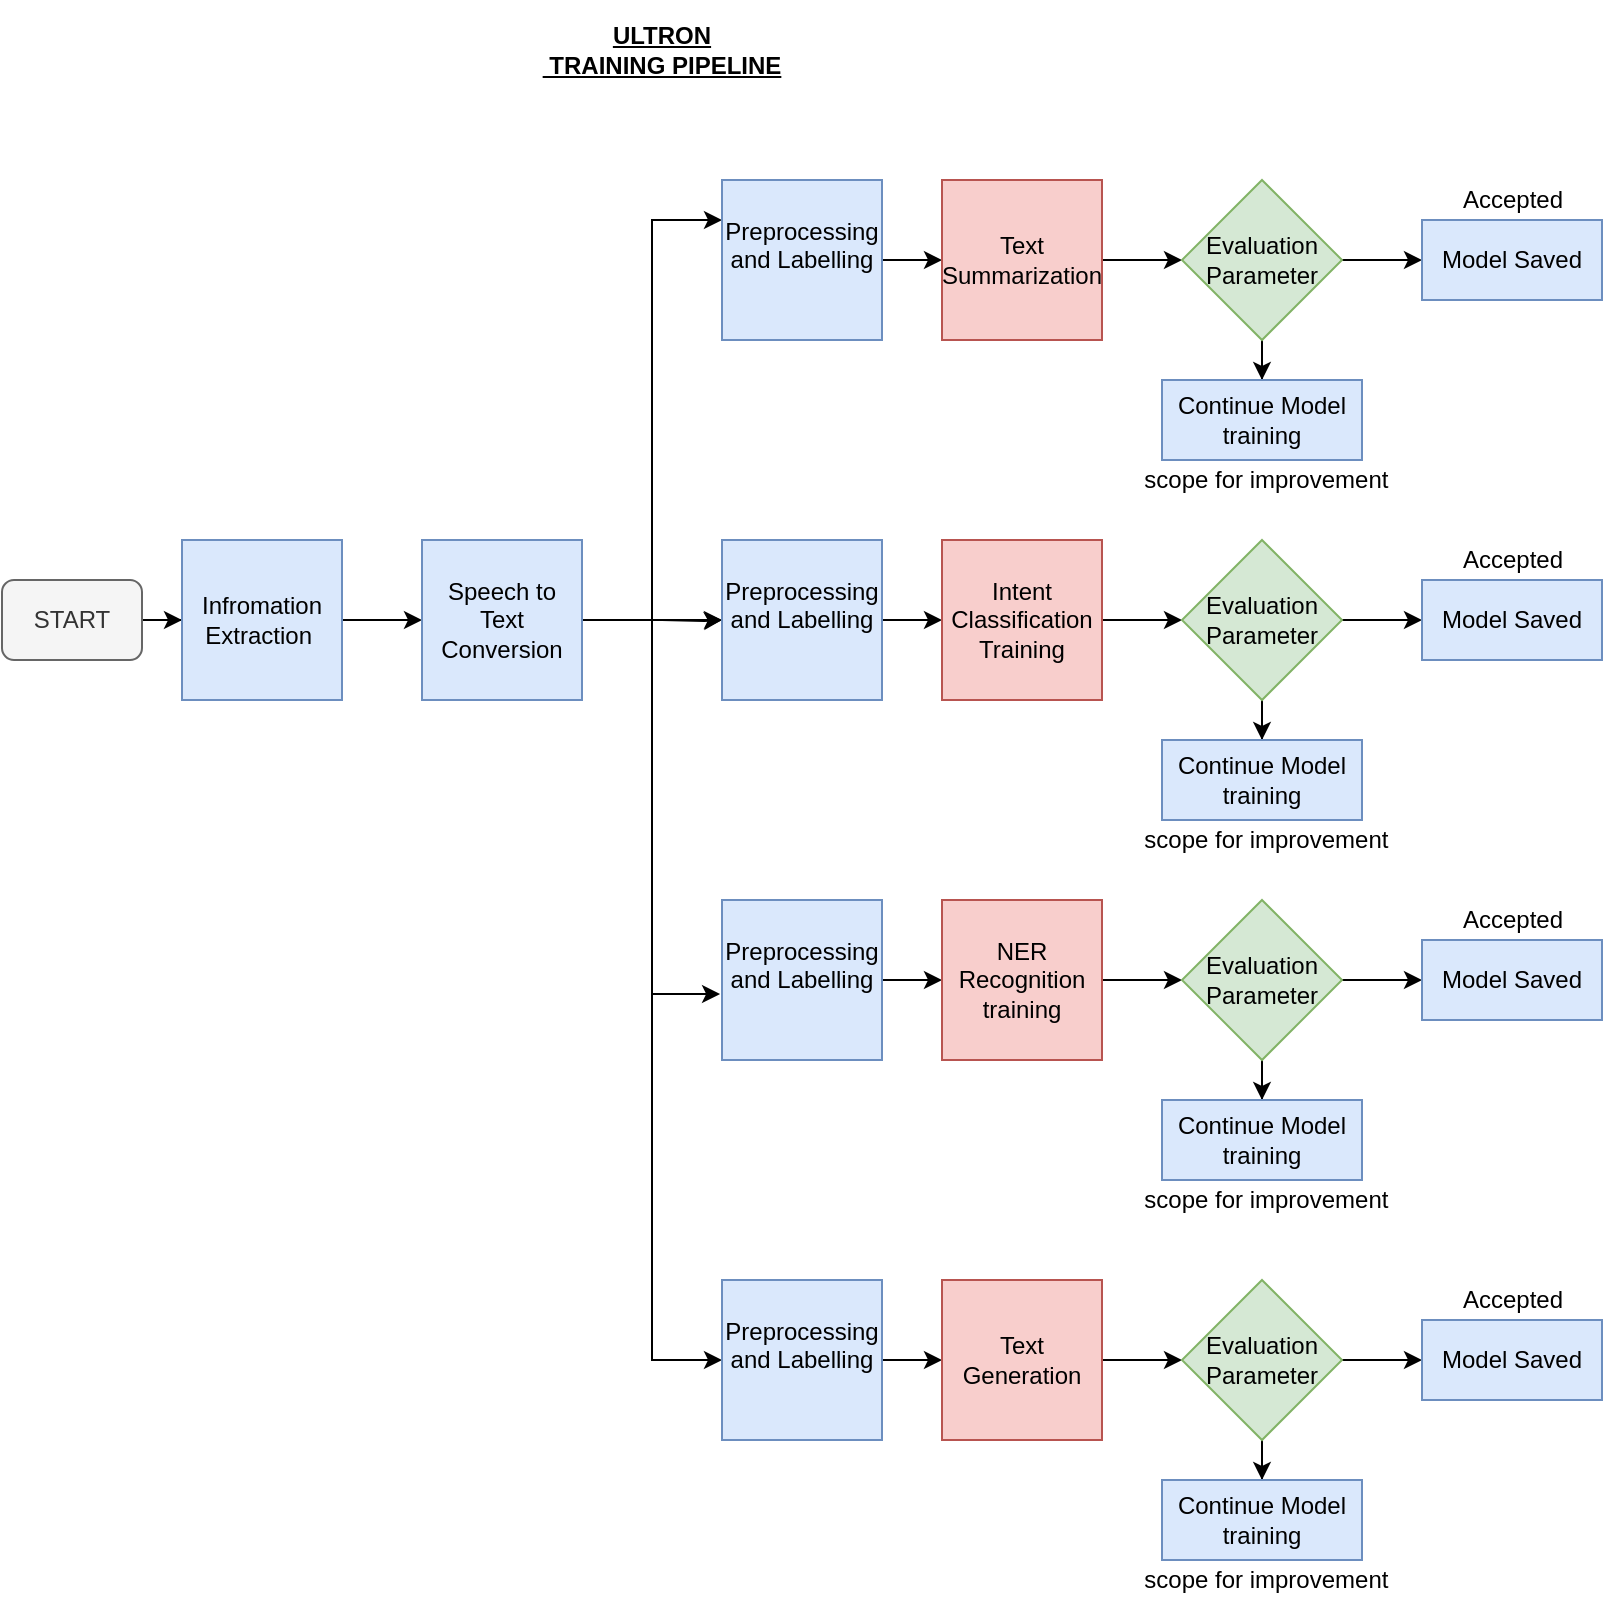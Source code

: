 <mxfile version="14.7.7" type="github"><diagram id="XmYXb6q1sJxBOcwfVzE4" name="Page-1"><mxGraphModel dx="1160" dy="610" grid="1" gridSize="10" guides="1" tooltips="1" connect="1" arrows="1" fold="1" page="1" pageScale="1" pageWidth="850" pageHeight="1100" math="0" shadow="0"><root><mxCell id="0"/><mxCell id="1" parent="0"/><mxCell id="FBqpnrmvN5RfIPoNUzqK-1" value="&lt;b&gt;&lt;u&gt;ULTRON&lt;br&gt;&amp;nbsp;TRAINING PIPELINE&lt;/u&gt;&lt;/b&gt;" style="text;html=1;strokeColor=none;fillColor=none;align=center;verticalAlign=middle;whiteSpace=wrap;rounded=0;" parent="1" vertex="1"><mxGeometry x="240" y="260" width="380" height="50" as="geometry"/></mxCell><mxCell id="FBqpnrmvN5RfIPoNUzqK-28" style="edgeStyle=orthogonalEdgeStyle;rounded=0;orthogonalLoop=1;jettySize=auto;html=1;" parent="1" source="FBqpnrmvN5RfIPoNUzqK-2" target="FBqpnrmvN5RfIPoNUzqK-4" edge="1"><mxGeometry relative="1" as="geometry"/></mxCell><mxCell id="FBqpnrmvN5RfIPoNUzqK-2" value="START" style="rounded=1;whiteSpace=wrap;html=1;fillColor=#f5f5f5;strokeColor=#666666;fontColor=#333333;" parent="1" vertex="1"><mxGeometry x="100" y="550" width="70" height="40" as="geometry"/></mxCell><mxCell id="FBqpnrmvN5RfIPoNUzqK-29" value="" style="edgeStyle=orthogonalEdgeStyle;rounded=0;orthogonalLoop=1;jettySize=auto;html=1;" parent="1" source="FBqpnrmvN5RfIPoNUzqK-4" target="FBqpnrmvN5RfIPoNUzqK-5" edge="1"><mxGeometry relative="1" as="geometry"/></mxCell><mxCell id="FBqpnrmvN5RfIPoNUzqK-4" value="Infromat&lt;span style=&quot;color: rgba(0 , 0 , 0 , 0) ; font-family: monospace ; font-size: 0px&quot;&gt;%3CmxGraphModel%3E%3Croot%3E%3CmxCell%20id%3D%220%22%2F%3E%3CmxCell%20id%3D%221%22%20parent%3D%220%22%2F%3E%3CmxCell%20id%3D%222%22%20value%3D%22START%22%20style%3D%22rounded%3D1%3BwhiteSpace%3Dwrap%3Bhtml%3D1%3B%22%20vertex%3D%221%22%20parent%3D%221%22%3E%3CmxGeometry%20x%3D%22140%22%20y%3D%22370%22%20width%3D%2270%22%20height%3D%2240%22%20as%3D%22geometry%22%2F%3E%3C%2FmxCell%3E%3C%2Froot%3E%3C%2FmxGraphModel%3E&lt;/span&gt;ion Extraction&amp;nbsp;" style="whiteSpace=wrap;html=1;aspect=fixed;fillColor=#dae8fc;strokeColor=#6c8ebf;" parent="1" vertex="1"><mxGeometry x="190" y="530" width="80" height="80" as="geometry"/></mxCell><mxCell id="vqCcfzHbz8GeRebDfrI1-63" value="" style="edgeStyle=orthogonalEdgeStyle;rounded=0;orthogonalLoop=1;jettySize=auto;html=1;" parent="1" source="FBqpnrmvN5RfIPoNUzqK-5" target="vqCcfzHbz8GeRebDfrI1-36" edge="1"><mxGeometry relative="1" as="geometry"/></mxCell><mxCell id="vqCcfzHbz8GeRebDfrI1-64" style="edgeStyle=orthogonalEdgeStyle;rounded=0;orthogonalLoop=1;jettySize=auto;html=1;entryX=0;entryY=0.25;entryDx=0;entryDy=0;" parent="1" source="FBqpnrmvN5RfIPoNUzqK-5" target="FBqpnrmvN5RfIPoNUzqK-6" edge="1"><mxGeometry relative="1" as="geometry"/></mxCell><mxCell id="vqCcfzHbz8GeRebDfrI1-65" style="edgeStyle=orthogonalEdgeStyle;rounded=0;orthogonalLoop=1;jettySize=auto;html=1;entryX=-0.012;entryY=0.588;entryDx=0;entryDy=0;entryPerimeter=0;" parent="1" source="FBqpnrmvN5RfIPoNUzqK-5" target="vqCcfzHbz8GeRebDfrI1-53" edge="1"><mxGeometry relative="1" as="geometry"/></mxCell><mxCell id="mFHdUtlmbuoAPGJ5ekMU-13" style="edgeStyle=orthogonalEdgeStyle;rounded=0;orthogonalLoop=1;jettySize=auto;html=1;entryX=0;entryY=0.5;entryDx=0;entryDy=0;" parent="1" source="FBqpnrmvN5RfIPoNUzqK-5" target="mFHdUtlmbuoAPGJ5ekMU-3" edge="1"><mxGeometry relative="1" as="geometry"/></mxCell><mxCell id="FBqpnrmvN5RfIPoNUzqK-5" value="Speech to Text Conversion&lt;span style=&quot;color: rgba(0 , 0 , 0 , 0) ; font-family: monospace ; font-size: 0px&quot;&gt;%3CmxGraphModel%3E%3Croot%3E%3CmxCell%20id%3D%220%22%2F%3E%3CmxCell%20id%3D%221%22%20parent%3D%220%22%2F%3E%3CmxCell%20id%3D%222%22%20value%3D%22START%22%20style%3D%22rounded%3D1%3BwhiteSpace%3Dwrap%3Bhtml%3D1%3B%22%20vertex%3D%221%22%20parent%3D%221%22%3E%3CmxGeometry%20x%3D%22140%22%20y%3D%22370%22%20width%3D%2270%22%20height%3D%2240%22%20as%3D%22geometry%22%2F%3E%3C%2FmxCell%3E%3C%2Froot%3E%3C%2FmxGraphModel%3E&lt;/span&gt;" style="whiteSpace=wrap;html=1;aspect=fixed;fillColor=#dae8fc;strokeColor=#6c8ebf;" parent="1" vertex="1"><mxGeometry x="310" y="530" width="80" height="80" as="geometry"/></mxCell><mxCell id="FBqpnrmvN5RfIPoNUzqK-31" value="" style="edgeStyle=orthogonalEdgeStyle;rounded=0;orthogonalLoop=1;jettySize=auto;html=1;" parent="1" source="FBqpnrmvN5RfIPoNUzqK-6" target="FBqpnrmvN5RfIPoNUzqK-7" edge="1"><mxGeometry relative="1" as="geometry"/></mxCell><mxCell id="FBqpnrmvN5RfIPoNUzqK-6" value="Preprocessing and Labelling&lt;span style=&quot;color: rgba(0 , 0 , 0 , 0) ; font-family: monospace ; font-size: 0px&quot;&gt;%3CmxGraphModel%3E%3Croot%3E%3CmxCell%20id%3D%220%22%2F%3E%3CmxCell%20id%3D%221%22%20parent%3D%220%22%2F%3E%3CmxCell%20id%3D%222%22%20value%3D%22Speech%20to%20Text%20Conversion%26lt%3Bspan%20style%3D%26quot%3Bcolor%3A%20rgba(0%20%2C%200%20%2C%200%20%2C%200)%20%3B%20font-family%3A%20monospace%20%3B%20font-size%3A%200px%26quot%3B%26gt%3B%253CmxGraphModel%253E%253Croot%253E%253CmxCell%2520id%253D%25220%2522%252F%253E%253CmxCell%2520id%253D%25221%2522%2520parent%253D%25220%2522%252F%253E%253CmxCell%2520id%253D%25222%2522%2520value%253D%2522START%2522%2520style%253D%2522rounded%253D1%253BwhiteSpace%253Dwrap%253Bhtml%253D1%253B%2522%2520vertex%253D%25221%2522%2520parent%253D%25221%2522%253E%253CmxGeometry%2520x%253D%2522140%2522%2520y%253D%2522370%2522%2520width%253D%252270%2522%2520height%253D%252240%2522%2520as%253D%2522geometry%2522%252F%253E%253C%252FmxCell%253E%253C%252Froot%253E%253C%252FmxGraphModel%253E%26lt%3B%2Fspan%26gt%3B%22%20style%3D%22whiteSpace%3Dwrap%3Bhtml%3D1%3Baspect%3Dfixed%3B%22%20vertex%3D%221%22%20parent%3D%221%22%3E%3CmxGeometry%20x%3D%22360%22%20y%3D%22350%22%20width%3D%2280%22%20height%3D%2280%22%20as%3D%22geometry%22%2F%3E%3C%2FmxCell%3E%3C%2Froot%3E%3C%2FmxGraphModel%3E&lt;br&gt;a&lt;br&gt;&lt;/span&gt;" style="whiteSpace=wrap;html=1;aspect=fixed;fillColor=#dae8fc;strokeColor=#6c8ebf;" parent="1" vertex="1"><mxGeometry x="460" y="350" width="80" height="80" as="geometry"/></mxCell><mxCell id="vqCcfzHbz8GeRebDfrI1-20" value="" style="edgeStyle=orthogonalEdgeStyle;rounded=0;orthogonalLoop=1;jettySize=auto;html=1;" parent="1" source="FBqpnrmvN5RfIPoNUzqK-7" edge="1"><mxGeometry relative="1" as="geometry"><mxPoint x="690" y="390" as="targetPoint"/></mxGeometry></mxCell><mxCell id="FBqpnrmvN5RfIPoNUzqK-7" value="Text Summarization" style="whiteSpace=wrap;html=1;aspect=fixed;fillColor=#f8cecc;strokeColor=#b85450;" parent="1" vertex="1"><mxGeometry x="570" y="350" width="80" height="80" as="geometry"/></mxCell><mxCell id="vqCcfzHbz8GeRebDfrI1-23" value="" style="edgeStyle=orthogonalEdgeStyle;rounded=0;orthogonalLoop=1;jettySize=auto;html=1;" parent="1" source="vqCcfzHbz8GeRebDfrI1-21" target="vqCcfzHbz8GeRebDfrI1-22" edge="1"><mxGeometry relative="1" as="geometry"/></mxCell><mxCell id="vqCcfzHbz8GeRebDfrI1-25" value="" style="edgeStyle=orthogonalEdgeStyle;rounded=0;orthogonalLoop=1;jettySize=auto;html=1;" parent="1" source="vqCcfzHbz8GeRebDfrI1-21" target="vqCcfzHbz8GeRebDfrI1-24" edge="1"><mxGeometry relative="1" as="geometry"/></mxCell><mxCell id="vqCcfzHbz8GeRebDfrI1-21" value="&lt;span&gt;Evaluation Parameter&lt;/span&gt;" style="rhombus;whiteSpace=wrap;html=1;fillColor=#d5e8d4;strokeColor=#82b366;" parent="1" vertex="1"><mxGeometry x="690" y="350" width="80" height="80" as="geometry"/></mxCell><mxCell id="vqCcfzHbz8GeRebDfrI1-22" value="Model Saved" style="whiteSpace=wrap;html=1;fillColor=#dae8fc;strokeColor=#6c8ebf;" parent="1" vertex="1"><mxGeometry x="810" y="370" width="90" height="40" as="geometry"/></mxCell><mxCell id="vqCcfzHbz8GeRebDfrI1-24" value="Continue Model training" style="whiteSpace=wrap;html=1;fillColor=#dae8fc;strokeColor=#6c8ebf;" parent="1" vertex="1"><mxGeometry x="680" y="450" width="100" height="40" as="geometry"/></mxCell><mxCell id="vqCcfzHbz8GeRebDfrI1-27" value="Accepted" style="text;html=1;align=center;verticalAlign=middle;resizable=0;points=[];autosize=1;strokeColor=none;" parent="1" vertex="1"><mxGeometry x="820" y="350" width="70" height="20" as="geometry"/></mxCell><mxCell id="vqCcfzHbz8GeRebDfrI1-28" value="&amp;nbsp; &amp;nbsp; scope for improvement" style="text;html=1;align=center;verticalAlign=middle;resizable=0;points=[];autosize=1;strokeColor=none;" parent="1" vertex="1"><mxGeometry x="650" y="490" width="150" height="20" as="geometry"/></mxCell><mxCell id="vqCcfzHbz8GeRebDfrI1-33" value="" style="edgeStyle=orthogonalEdgeStyle;rounded=0;orthogonalLoop=1;jettySize=auto;html=1;" parent="1" target="vqCcfzHbz8GeRebDfrI1-36" edge="1"><mxGeometry relative="1" as="geometry"><mxPoint x="430" y="570" as="sourcePoint"/></mxGeometry></mxCell><mxCell id="vqCcfzHbz8GeRebDfrI1-35" value="" style="edgeStyle=orthogonalEdgeStyle;rounded=0;orthogonalLoop=1;jettySize=auto;html=1;" parent="1" source="vqCcfzHbz8GeRebDfrI1-36" target="vqCcfzHbz8GeRebDfrI1-38" edge="1"><mxGeometry relative="1" as="geometry"/></mxCell><mxCell id="vqCcfzHbz8GeRebDfrI1-36" value="Preprocessing and Labelling&lt;span style=&quot;color: rgba(0 , 0 , 0 , 0) ; font-family: monospace ; font-size: 0px&quot;&gt;%3CmxGraphModel%3E%3Croot%3E%3CmxCell%20id%3D%220%22%2F%3E%3CmxCell%20id%3D%221%22%20parent%3D%220%22%2F%3E%3CmxCell%20id%3D%222%22%20value%3D%22Speech%20to%20Text%20Conversion%26lt%3Bspan%20style%3D%26quot%3Bcolor%3A%20rgba(0%20%2C%200%20%2C%200%20%2C%200)%20%3B%20font-family%3A%20monospace%20%3B%20font-size%3A%200px%26quot%3B%26gt%3B%253CmxGraphModel%253E%253Croot%253E%253CmxCell%2520id%253D%25220%2522%252F%253E%253CmxCell%2520id%253D%25221%2522%2520parent%253D%25220%2522%252F%253E%253CmxCell%2520id%253D%25222%2522%2520value%253D%2522START%2522%2520style%253D%2522rounded%253D1%253BwhiteSpace%253Dwrap%253Bhtml%253D1%253B%2522%2520vertex%253D%25221%2522%2520parent%253D%25221%2522%253E%253CmxGeometry%2520x%253D%2522140%2522%2520y%253D%2522370%2522%2520width%253D%252270%2522%2520height%253D%252240%2522%2520as%253D%2522geometry%2522%252F%253E%253C%252FmxCell%253E%253C%252Froot%253E%253C%252FmxGraphModel%253E%26lt%3B%2Fspan%26gt%3B%22%20style%3D%22whiteSpace%3Dwrap%3Bhtml%3D1%3Baspect%3Dfixed%3B%22%20vertex%3D%221%22%20parent%3D%221%22%3E%3CmxGeometry%20x%3D%22360%22%20y%3D%22350%22%20width%3D%2280%22%20height%3D%2280%22%20as%3D%22geometry%22%2F%3E%3C%2FmxCell%3E%3C%2Froot%3E%3C%2FmxGraphModel%3E&lt;br&gt;a&lt;/span&gt;" style="whiteSpace=wrap;html=1;aspect=fixed;fillColor=#dae8fc;strokeColor=#6c8ebf;" parent="1" vertex="1"><mxGeometry x="460" y="530" width="80" height="80" as="geometry"/></mxCell><mxCell id="vqCcfzHbz8GeRebDfrI1-37" value="" style="edgeStyle=orthogonalEdgeStyle;rounded=0;orthogonalLoop=1;jettySize=auto;html=1;" parent="1" source="vqCcfzHbz8GeRebDfrI1-38" edge="1"><mxGeometry relative="1" as="geometry"><mxPoint x="690" y="570" as="targetPoint"/></mxGeometry></mxCell><mxCell id="vqCcfzHbz8GeRebDfrI1-38" value="Intent Classification&lt;br&gt;Training" style="whiteSpace=wrap;html=1;aspect=fixed;fillColor=#f8cecc;strokeColor=#b85450;" parent="1" vertex="1"><mxGeometry x="570" y="530" width="80" height="80" as="geometry"/></mxCell><mxCell id="vqCcfzHbz8GeRebDfrI1-39" value="" style="edgeStyle=orthogonalEdgeStyle;rounded=0;orthogonalLoop=1;jettySize=auto;html=1;" parent="1" source="vqCcfzHbz8GeRebDfrI1-41" target="vqCcfzHbz8GeRebDfrI1-42" edge="1"><mxGeometry relative="1" as="geometry"/></mxCell><mxCell id="vqCcfzHbz8GeRebDfrI1-40" value="" style="edgeStyle=orthogonalEdgeStyle;rounded=0;orthogonalLoop=1;jettySize=auto;html=1;" parent="1" source="vqCcfzHbz8GeRebDfrI1-41" target="vqCcfzHbz8GeRebDfrI1-43" edge="1"><mxGeometry relative="1" as="geometry"/></mxCell><mxCell id="vqCcfzHbz8GeRebDfrI1-41" value="&lt;span&gt;Evaluation Parameter&lt;/span&gt;" style="rhombus;whiteSpace=wrap;html=1;fillColor=#d5e8d4;strokeColor=#82b366;" parent="1" vertex="1"><mxGeometry x="690" y="530" width="80" height="80" as="geometry"/></mxCell><mxCell id="vqCcfzHbz8GeRebDfrI1-42" value="Model Saved" style="whiteSpace=wrap;html=1;fillColor=#dae8fc;strokeColor=#6c8ebf;" parent="1" vertex="1"><mxGeometry x="810" y="550" width="90" height="40" as="geometry"/></mxCell><mxCell id="vqCcfzHbz8GeRebDfrI1-43" value="Continue Model training" style="whiteSpace=wrap;html=1;fillColor=#dae8fc;strokeColor=#6c8ebf;" parent="1" vertex="1"><mxGeometry x="680" y="630" width="100" height="40" as="geometry"/></mxCell><mxCell id="vqCcfzHbz8GeRebDfrI1-44" value="Accepted" style="text;html=1;align=center;verticalAlign=middle;resizable=0;points=[];autosize=1;strokeColor=none;" parent="1" vertex="1"><mxGeometry x="820" y="530" width="70" height="20" as="geometry"/></mxCell><mxCell id="vqCcfzHbz8GeRebDfrI1-45" value="&amp;nbsp; &amp;nbsp; scope for improvement" style="text;html=1;align=center;verticalAlign=middle;resizable=0;points=[];autosize=1;strokeColor=none;" parent="1" vertex="1"><mxGeometry x="650" y="670" width="150" height="20" as="geometry"/></mxCell><mxCell id="vqCcfzHbz8GeRebDfrI1-52" value="" style="edgeStyle=orthogonalEdgeStyle;rounded=0;orthogonalLoop=1;jettySize=auto;html=1;" parent="1" source="vqCcfzHbz8GeRebDfrI1-53" target="vqCcfzHbz8GeRebDfrI1-55" edge="1"><mxGeometry relative="1" as="geometry"/></mxCell><mxCell id="vqCcfzHbz8GeRebDfrI1-53" value="Preprocessing and Labelling&lt;span style=&quot;color: rgba(0 , 0 , 0 , 0) ; font-family: monospace ; font-size: 0px&quot;&gt;%3CmxGraphModel%3E%3Croot%3E%3CmxCell%20id%3D%220%22%2F%3E%3CmxCell%20id%3D%221%22%20parent%3D%220%22%2F%3E%3CmxCell%20id%3D%222%22%20value%3D%22Speech%20to%20Text%20Conversion%26lt%3Bspan%20style%3D%26quot%3Bcolor%3A%20rgba(0%20%2C%200%20%2C%200%20%2C%200)%20%3B%20font-family%3A%20monospace%20%3B%20font-size%3A%200px%26quot%3B%26gt%3B%253CmxGraphModel%253E%253Croot%253E%253CmxCell%2520id%253D%25220%2522%252F%253E%253CmxCell%2520id%253D%25221%2522%2520parent%253D%25220%2522%252F%253E%253CmxCell%2520id%253D%25222%2522%2520value%253D%2522START%2522%2520style%253D%2522rounded%253D1%253BwhiteSpace%253Dwrap%253Bhtml%253D1%253B%2522%2520vertex%253D%25221%2522%2520parent%253D%25221%2522%253E%253CmxGeometry%2520x%253D%2522140%2522%2520y%253D%2522370%2522%2520width%253D%252270%2522%2520height%253D%252240%2522%2520as%253D%2522geometry%2522%252F%253E%253C%252FmxCell%253E%253C%252Froot%253E%253C%252FmxGraphModel%253E%26lt%3B%2Fspan%26gt%3B%22%20style%3D%22whiteSpace%3Dwrap%3Bhtml%3D1%3Baspect%3Dfixed%3B%22%20vertex%3D%221%22%20parent%3D%221%22%3E%3CmxGeometry%20x%3D%22360%22%20y%3D%22350%22%20width%3D%2280%22%20height%3D%2280%22%20as%3D%22geometry%22%2F%3E%3C%2FmxCell%3E%3C%2Froot%3E%3C%2FmxGraphModel%3E&lt;br&gt;a&lt;/span&gt;" style="whiteSpace=wrap;html=1;aspect=fixed;fillColor=#dae8fc;strokeColor=#6c8ebf;" parent="1" vertex="1"><mxGeometry x="460" y="710" width="80" height="80" as="geometry"/></mxCell><mxCell id="vqCcfzHbz8GeRebDfrI1-54" value="" style="edgeStyle=orthogonalEdgeStyle;rounded=0;orthogonalLoop=1;jettySize=auto;html=1;" parent="1" source="vqCcfzHbz8GeRebDfrI1-55" edge="1"><mxGeometry relative="1" as="geometry"><mxPoint x="690" y="750" as="targetPoint"/></mxGeometry></mxCell><mxCell id="vqCcfzHbz8GeRebDfrI1-55" value="NER Recognition&lt;br&gt;training" style="whiteSpace=wrap;html=1;aspect=fixed;fillColor=#f8cecc;strokeColor=#b85450;" parent="1" vertex="1"><mxGeometry x="570" y="710" width="80" height="80" as="geometry"/></mxCell><mxCell id="vqCcfzHbz8GeRebDfrI1-56" value="" style="edgeStyle=orthogonalEdgeStyle;rounded=0;orthogonalLoop=1;jettySize=auto;html=1;" parent="1" source="vqCcfzHbz8GeRebDfrI1-58" target="vqCcfzHbz8GeRebDfrI1-59" edge="1"><mxGeometry relative="1" as="geometry"/></mxCell><mxCell id="vqCcfzHbz8GeRebDfrI1-57" value="" style="edgeStyle=orthogonalEdgeStyle;rounded=0;orthogonalLoop=1;jettySize=auto;html=1;" parent="1" source="vqCcfzHbz8GeRebDfrI1-58" target="vqCcfzHbz8GeRebDfrI1-60" edge="1"><mxGeometry relative="1" as="geometry"/></mxCell><mxCell id="vqCcfzHbz8GeRebDfrI1-58" value="&lt;span&gt;Evaluation Parameter&lt;/span&gt;" style="rhombus;whiteSpace=wrap;html=1;fillColor=#d5e8d4;strokeColor=#82b366;" parent="1" vertex="1"><mxGeometry x="690" y="710" width="80" height="80" as="geometry"/></mxCell><mxCell id="vqCcfzHbz8GeRebDfrI1-59" value="Model Saved" style="whiteSpace=wrap;html=1;fillColor=#dae8fc;strokeColor=#6c8ebf;" parent="1" vertex="1"><mxGeometry x="810" y="730" width="90" height="40" as="geometry"/></mxCell><mxCell id="vqCcfzHbz8GeRebDfrI1-60" value="Continue Model training" style="whiteSpace=wrap;html=1;fillColor=#dae8fc;strokeColor=#6c8ebf;" parent="1" vertex="1"><mxGeometry x="680" y="810" width="100" height="40" as="geometry"/></mxCell><mxCell id="vqCcfzHbz8GeRebDfrI1-61" value="Accepted" style="text;html=1;align=center;verticalAlign=middle;resizable=0;points=[];autosize=1;strokeColor=none;" parent="1" vertex="1"><mxGeometry x="820" y="710" width="70" height="20" as="geometry"/></mxCell><mxCell id="vqCcfzHbz8GeRebDfrI1-62" value="&amp;nbsp; &amp;nbsp; scope for improvement" style="text;html=1;align=center;verticalAlign=middle;resizable=0;points=[];autosize=1;strokeColor=none;" parent="1" vertex="1"><mxGeometry x="650" y="850" width="150" height="20" as="geometry"/></mxCell><mxCell id="mFHdUtlmbuoAPGJ5ekMU-2" value="" style="edgeStyle=orthogonalEdgeStyle;rounded=0;orthogonalLoop=1;jettySize=auto;html=1;" parent="1" source="mFHdUtlmbuoAPGJ5ekMU-3" target="mFHdUtlmbuoAPGJ5ekMU-5" edge="1"><mxGeometry relative="1" as="geometry"/></mxCell><mxCell id="mFHdUtlmbuoAPGJ5ekMU-3" value="Preprocessing and Labelling&lt;span style=&quot;color: rgba(0 , 0 , 0 , 0) ; font-family: monospace ; font-size: 0px&quot;&gt;%3CmxGraphModel%3E%3Croot%3E%3CmxCell%20id%3D%220%22%2F%3E%3CmxCell%20id%3D%221%22%20parent%3D%220%22%2F%3E%3CmxCell%20id%3D%222%22%20value%3D%22Speech%20to%20Text%20Conversion%26lt%3Bspan%20style%3D%26quot%3Bcolor%3A%20rgba(0%20%2C%200%20%2C%200%20%2C%200)%20%3B%20font-family%3A%20monospace%20%3B%20font-size%3A%200px%26quot%3B%26gt%3B%253CmxGraphModel%253E%253Croot%253E%253CmxCell%2520id%253D%25220%2522%252F%253E%253CmxCell%2520id%253D%25221%2522%2520parent%253D%25220%2522%252F%253E%253CmxCell%2520id%253D%25222%2522%2520value%253D%2522START%2522%2520style%253D%2522rounded%253D1%253BwhiteSpace%253Dwrap%253Bhtml%253D1%253B%2522%2520vertex%253D%25221%2522%2520parent%253D%25221%2522%253E%253CmxGeometry%2520x%253D%2522140%2522%2520y%253D%2522370%2522%2520width%253D%252270%2522%2520height%253D%252240%2522%2520as%253D%2522geometry%2522%252F%253E%253C%252FmxCell%253E%253C%252Froot%253E%253C%252FmxGraphModel%253E%26lt%3B%2Fspan%26gt%3B%22%20style%3D%22whiteSpace%3Dwrap%3Bhtml%3D1%3Baspect%3Dfixed%3B%22%20vertex%3D%221%22%20parent%3D%221%22%3E%3CmxGeometry%20x%3D%22360%22%20y%3D%22350%22%20width%3D%2280%22%20height%3D%2280%22%20as%3D%22geometry%22%2F%3E%3C%2FmxCell%3E%3C%2Froot%3E%3C%2FmxGraphModel%3E&lt;br&gt;a&lt;/span&gt;" style="whiteSpace=wrap;html=1;aspect=fixed;fillColor=#dae8fc;strokeColor=#6c8ebf;" parent="1" vertex="1"><mxGeometry x="460" y="900" width="80" height="80" as="geometry"/></mxCell><mxCell id="mFHdUtlmbuoAPGJ5ekMU-4" value="" style="edgeStyle=orthogonalEdgeStyle;rounded=0;orthogonalLoop=1;jettySize=auto;html=1;" parent="1" source="mFHdUtlmbuoAPGJ5ekMU-5" edge="1"><mxGeometry relative="1" as="geometry"><mxPoint x="690" y="940" as="targetPoint"/></mxGeometry></mxCell><mxCell id="mFHdUtlmbuoAPGJ5ekMU-5" value="Text Generation&lt;br&gt;" style="whiteSpace=wrap;html=1;aspect=fixed;fillColor=#f8cecc;strokeColor=#b85450;" parent="1" vertex="1"><mxGeometry x="570" y="900" width="80" height="80" as="geometry"/></mxCell><mxCell id="mFHdUtlmbuoAPGJ5ekMU-6" value="" style="edgeStyle=orthogonalEdgeStyle;rounded=0;orthogonalLoop=1;jettySize=auto;html=1;" parent="1" source="mFHdUtlmbuoAPGJ5ekMU-8" target="mFHdUtlmbuoAPGJ5ekMU-9" edge="1"><mxGeometry relative="1" as="geometry"/></mxCell><mxCell id="mFHdUtlmbuoAPGJ5ekMU-7" value="" style="edgeStyle=orthogonalEdgeStyle;rounded=0;orthogonalLoop=1;jettySize=auto;html=1;" parent="1" source="mFHdUtlmbuoAPGJ5ekMU-8" target="mFHdUtlmbuoAPGJ5ekMU-10" edge="1"><mxGeometry relative="1" as="geometry"/></mxCell><mxCell id="mFHdUtlmbuoAPGJ5ekMU-8" value="&lt;span&gt;Evaluation Parameter&lt;/span&gt;" style="rhombus;whiteSpace=wrap;html=1;fillColor=#d5e8d4;strokeColor=#82b366;" parent="1" vertex="1"><mxGeometry x="690" y="900" width="80" height="80" as="geometry"/></mxCell><mxCell id="mFHdUtlmbuoAPGJ5ekMU-9" value="Model Saved" style="whiteSpace=wrap;html=1;fillColor=#dae8fc;strokeColor=#6c8ebf;" parent="1" vertex="1"><mxGeometry x="810" y="920" width="90" height="40" as="geometry"/></mxCell><mxCell id="mFHdUtlmbuoAPGJ5ekMU-10" value="Continue Model training" style="whiteSpace=wrap;html=1;fillColor=#dae8fc;strokeColor=#6c8ebf;" parent="1" vertex="1"><mxGeometry x="680" y="1000" width="100" height="40" as="geometry"/></mxCell><mxCell id="mFHdUtlmbuoAPGJ5ekMU-11" value="Accepted" style="text;html=1;align=center;verticalAlign=middle;resizable=0;points=[];autosize=1;strokeColor=none;" parent="1" vertex="1"><mxGeometry x="820" y="900" width="70" height="20" as="geometry"/></mxCell><mxCell id="mFHdUtlmbuoAPGJ5ekMU-12" value="&amp;nbsp; &amp;nbsp; scope for improvement" style="text;html=1;align=center;verticalAlign=middle;resizable=0;points=[];autosize=1;strokeColor=none;" parent="1" vertex="1"><mxGeometry x="650" y="1040" width="150" height="20" as="geometry"/></mxCell></root></mxGraphModel></diagram></mxfile>